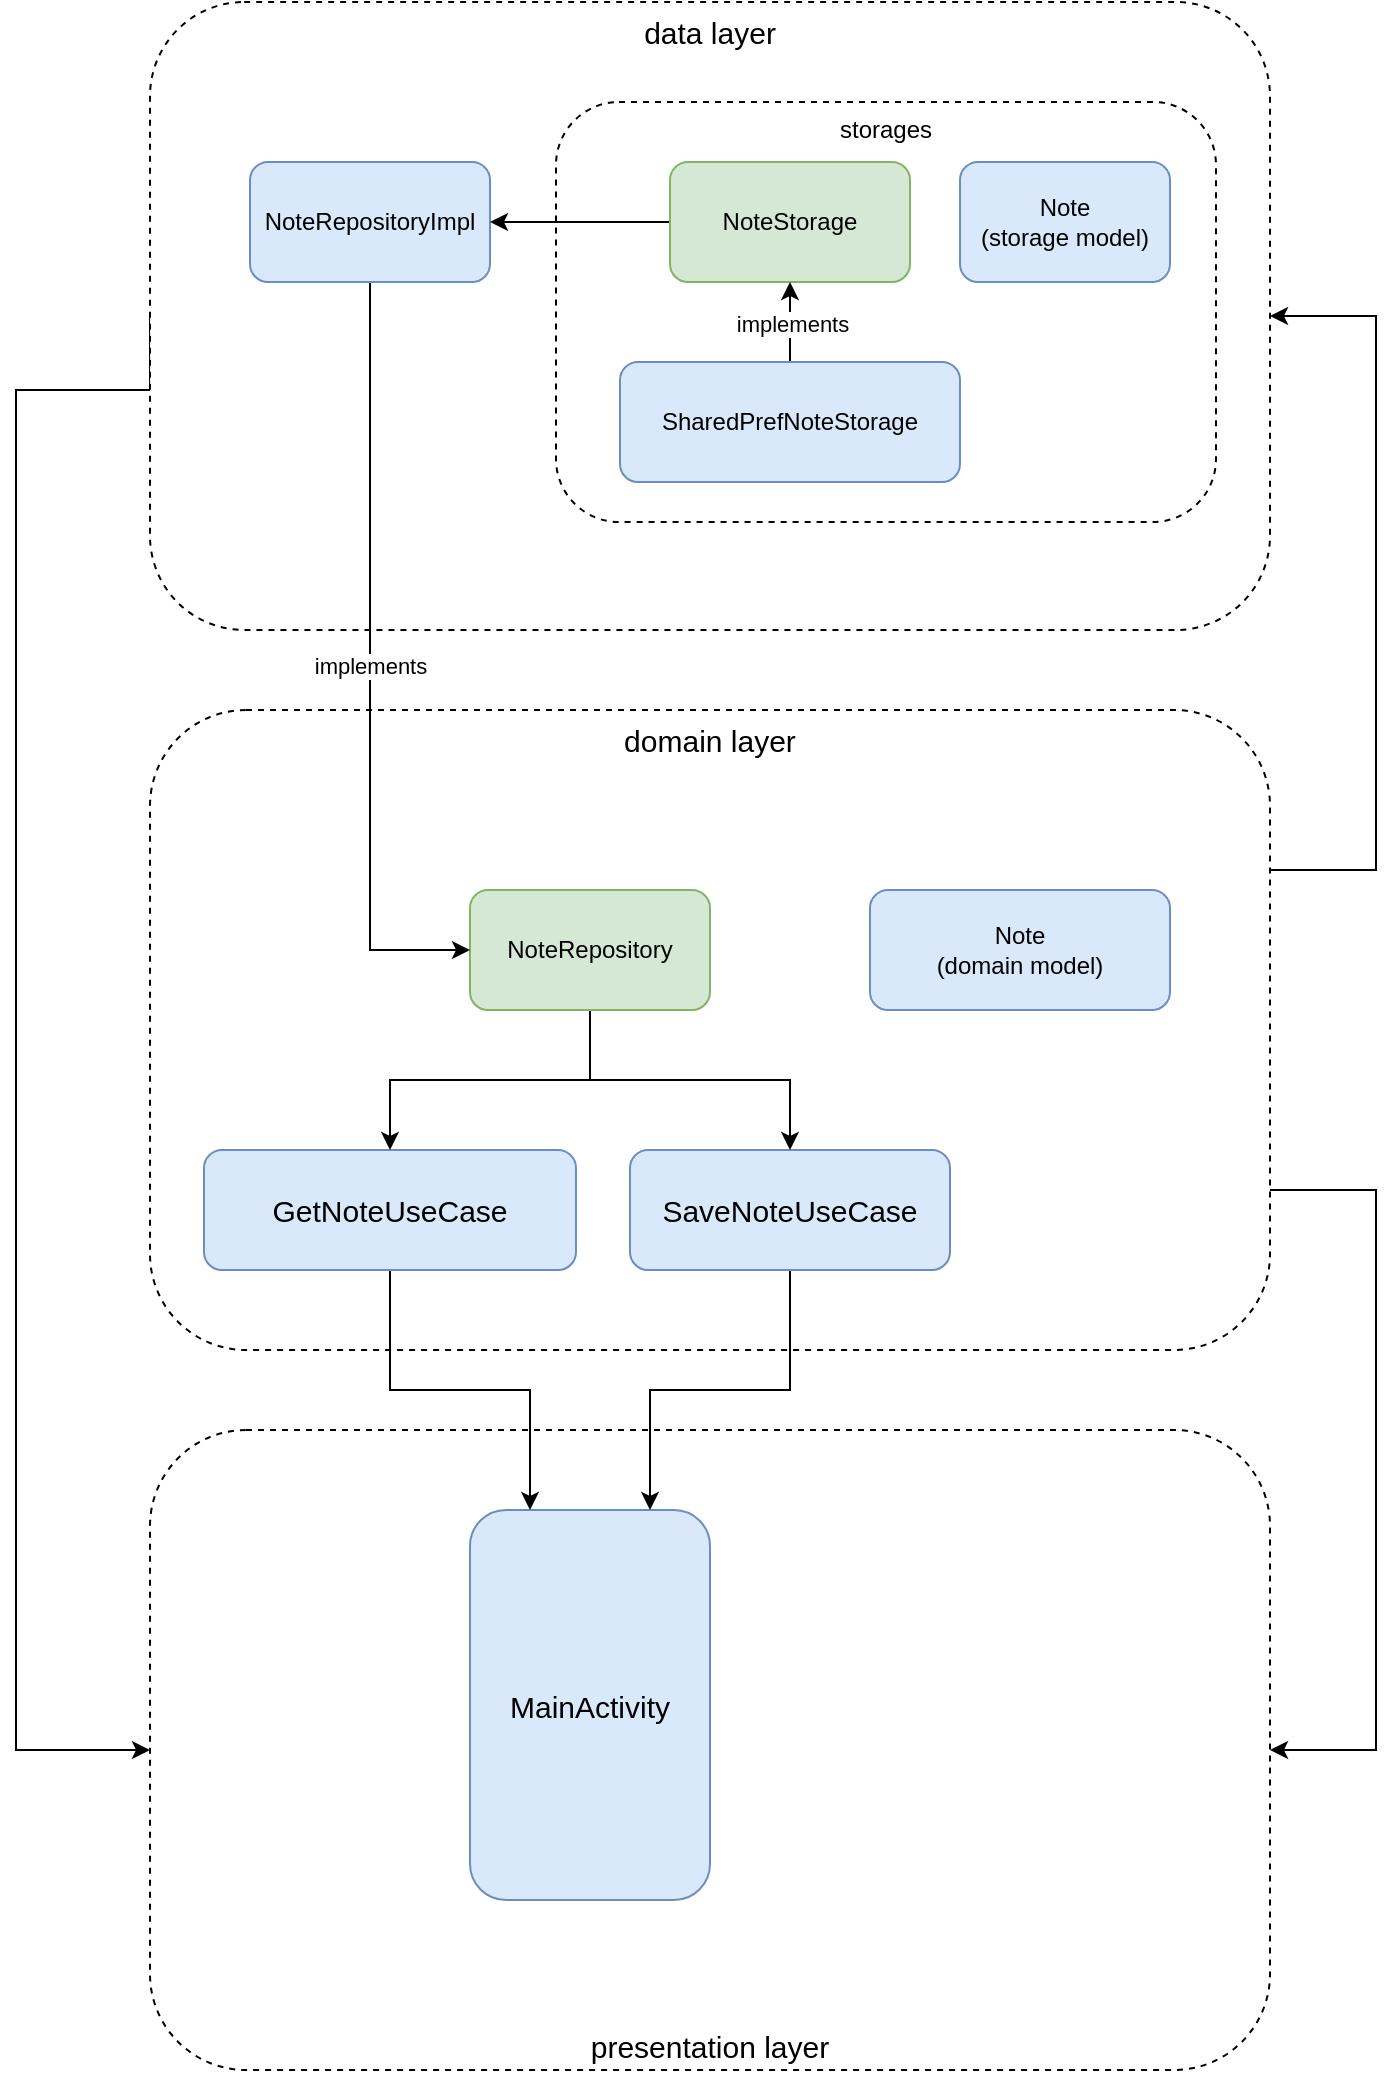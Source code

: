 <mxfile version="19.0.3" type="device"><diagram id="C5RBs43oDa-KdzZeNtuy" name="Page-1"><mxGraphModel dx="1773" dy="672" grid="1" gridSize="10" guides="1" tooltips="1" connect="1" arrows="1" fold="1" page="1" pageScale="1" pageWidth="827" pageHeight="1169" math="0" shadow="0"><root><mxCell id="WIyWlLk6GJQsqaUBKTNV-0"/><mxCell id="WIyWlLk6GJQsqaUBKTNV-1" parent="WIyWlLk6GJQsqaUBKTNV-0"/><mxCell id="vnj55v6ReMXGWEJXNiac-30" style="edgeStyle=orthogonalEdgeStyle;rounded=0;orthogonalLoop=1;jettySize=auto;html=1;exitX=0;exitY=0.5;exitDx=0;exitDy=0;entryX=0;entryY=0.5;entryDx=0;entryDy=0;fontSize=15;" parent="WIyWlLk6GJQsqaUBKTNV-1" source="vnj55v6ReMXGWEJXNiac-8" target="vnj55v6ReMXGWEJXNiac-11" edge="1"><mxGeometry relative="1" as="geometry"><Array as="points"><mxPoint x="-760" y="224"/><mxPoint x="-760" y="904"/></Array></mxGeometry></mxCell><mxCell id="vnj55v6ReMXGWEJXNiac-8" value="data layer" style="rounded=1;whiteSpace=wrap;html=1;verticalAlign=top;fontSize=15;dashed=1;" parent="WIyWlLk6GJQsqaUBKTNV-1" vertex="1"><mxGeometry x="-693" y="30" width="560" height="314" as="geometry"/></mxCell><mxCell id="vnj55v6ReMXGWEJXNiac-32" style="edgeStyle=orthogonalEdgeStyle;rounded=0;orthogonalLoop=1;jettySize=auto;html=1;entryX=1;entryY=0.5;entryDx=0;entryDy=0;fontSize=15;exitX=1;exitY=0.75;exitDx=0;exitDy=0;" parent="WIyWlLk6GJQsqaUBKTNV-1" source="vnj55v6ReMXGWEJXNiac-9" target="vnj55v6ReMXGWEJXNiac-11" edge="1"><mxGeometry relative="1" as="geometry"><mxPoint x="-120" y="580" as="sourcePoint"/><Array as="points"><mxPoint x="-80" y="624"/><mxPoint x="-80" y="904"/></Array></mxGeometry></mxCell><mxCell id="vnj55v6ReMXGWEJXNiac-33" style="edgeStyle=orthogonalEdgeStyle;rounded=0;orthogonalLoop=1;jettySize=auto;html=1;exitX=1;exitY=0.25;exitDx=0;exitDy=0;entryX=1;entryY=0.5;entryDx=0;entryDy=0;fontSize=15;" parent="WIyWlLk6GJQsqaUBKTNV-1" source="vnj55v6ReMXGWEJXNiac-9" target="vnj55v6ReMXGWEJXNiac-8" edge="1"><mxGeometry relative="1" as="geometry"><Array as="points"><mxPoint x="-80" y="464"/><mxPoint x="-80" y="187"/></Array></mxGeometry></mxCell><mxCell id="vnj55v6ReMXGWEJXNiac-9" value="domain layer" style="rounded=1;whiteSpace=wrap;html=1;verticalAlign=top;fontSize=15;dashed=1;" parent="WIyWlLk6GJQsqaUBKTNV-1" vertex="1"><mxGeometry x="-693" y="384" width="560" height="320" as="geometry"/></mxCell><mxCell id="vnj55v6ReMXGWEJXNiac-11" value="presentation layer" style="rounded=1;whiteSpace=wrap;html=1;verticalAlign=bottom;fontSize=15;dashed=1;" parent="WIyWlLk6GJQsqaUBKTNV-1" vertex="1"><mxGeometry x="-693" y="744" width="560" height="320" as="geometry"/></mxCell><mxCell id="vnj55v6ReMXGWEJXNiac-13" value="MainActivity" style="rounded=1;whiteSpace=wrap;html=1;fontSize=15;fillColor=#dae8fc;strokeColor=#6c8ebf;" parent="WIyWlLk6GJQsqaUBKTNV-1" vertex="1"><mxGeometry x="-533" y="784" width="120" height="195" as="geometry"/></mxCell><mxCell id="vnj55v6ReMXGWEJXNiac-14" value="Note&lt;br style=&quot;font-size: 12px;&quot;&gt;(domain model)" style="rounded=1;whiteSpace=wrap;html=1;fontSize=12;fillColor=#dae8fc;strokeColor=#6c8ebf;" parent="WIyWlLk6GJQsqaUBKTNV-1" vertex="1"><mxGeometry x="-333" y="474" width="150" height="60" as="geometry"/></mxCell><mxCell id="vnj55v6ReMXGWEJXNiac-21" style="edgeStyle=orthogonalEdgeStyle;rounded=0;orthogonalLoop=1;jettySize=auto;html=1;exitX=0.5;exitY=1;exitDx=0;exitDy=0;entryX=0.25;entryY=0;entryDx=0;entryDy=0;fontSize=15;" parent="WIyWlLk6GJQsqaUBKTNV-1" source="vnj55v6ReMXGWEJXNiac-15" target="vnj55v6ReMXGWEJXNiac-13" edge="1"><mxGeometry relative="1" as="geometry"/></mxCell><mxCell id="vnj55v6ReMXGWEJXNiac-15" value="GetNoteUseCase" style="rounded=1;whiteSpace=wrap;html=1;fontSize=15;fillColor=#dae8fc;strokeColor=#6c8ebf;" parent="WIyWlLk6GJQsqaUBKTNV-1" vertex="1"><mxGeometry x="-666" y="604" width="186" height="60" as="geometry"/></mxCell><mxCell id="vnj55v6ReMXGWEJXNiac-22" style="edgeStyle=orthogonalEdgeStyle;rounded=0;orthogonalLoop=1;jettySize=auto;html=1;exitX=0.5;exitY=1;exitDx=0;exitDy=0;entryX=0.75;entryY=0;entryDx=0;entryDy=0;fontSize=15;" parent="WIyWlLk6GJQsqaUBKTNV-1" source="vnj55v6ReMXGWEJXNiac-16" target="vnj55v6ReMXGWEJXNiac-13" edge="1"><mxGeometry relative="1" as="geometry"/></mxCell><mxCell id="vnj55v6ReMXGWEJXNiac-16" value="SaveNoteUseCase" style="rounded=1;whiteSpace=wrap;html=1;fontSize=15;fillColor=#dae8fc;strokeColor=#6c8ebf;" parent="WIyWlLk6GJQsqaUBKTNV-1" vertex="1"><mxGeometry x="-453" y="604" width="160" height="60" as="geometry"/></mxCell><mxCell id="vnj55v6ReMXGWEJXNiac-27" style="edgeStyle=orthogonalEdgeStyle;rounded=0;orthogonalLoop=1;jettySize=auto;html=1;exitX=0.5;exitY=1;exitDx=0;exitDy=0;entryX=0.5;entryY=0;entryDx=0;entryDy=0;fontSize=15;" parent="WIyWlLk6GJQsqaUBKTNV-1" source="vnj55v6ReMXGWEJXNiac-24" target="vnj55v6ReMXGWEJXNiac-15" edge="1"><mxGeometry relative="1" as="geometry"/></mxCell><mxCell id="vnj55v6ReMXGWEJXNiac-28" style="edgeStyle=orthogonalEdgeStyle;rounded=0;orthogonalLoop=1;jettySize=auto;html=1;exitX=0.5;exitY=1;exitDx=0;exitDy=0;entryX=0.5;entryY=0;entryDx=0;entryDy=0;fontSize=15;" parent="WIyWlLk6GJQsqaUBKTNV-1" source="vnj55v6ReMXGWEJXNiac-24" target="vnj55v6ReMXGWEJXNiac-16" edge="1"><mxGeometry relative="1" as="geometry"/></mxCell><mxCell id="vnj55v6ReMXGWEJXNiac-24" value="NoteRepository" style="rounded=1;whiteSpace=wrap;html=1;fillColor=#d5e8d4;strokeColor=#82b366;" parent="WIyWlLk6GJQsqaUBKTNV-1" vertex="1"><mxGeometry x="-533" y="474" width="120" height="60" as="geometry"/></mxCell><mxCell id="s_BeRykuZFocmq_BEXav-7" value="implements" style="edgeStyle=orthogonalEdgeStyle;rounded=0;orthogonalLoop=1;jettySize=auto;html=1;exitX=0.5;exitY=1;exitDx=0;exitDy=0;entryX=0;entryY=0.5;entryDx=0;entryDy=0;" edge="1" parent="WIyWlLk6GJQsqaUBKTNV-1" source="vnj55v6ReMXGWEJXNiac-29" target="vnj55v6ReMXGWEJXNiac-24"><mxGeometry relative="1" as="geometry"/></mxCell><mxCell id="vnj55v6ReMXGWEJXNiac-29" value="NoteRepositoryImpl" style="rounded=1;whiteSpace=wrap;html=1;fillColor=#dae8fc;strokeColor=#6c8ebf;" parent="WIyWlLk6GJQsqaUBKTNV-1" vertex="1"><mxGeometry x="-643" y="110" width="120" height="60" as="geometry"/></mxCell><mxCell id="s_BeRykuZFocmq_BEXav-6" value="storages" style="rounded=1;whiteSpace=wrap;html=1;dashed=1;verticalAlign=top;" vertex="1" parent="WIyWlLk6GJQsqaUBKTNV-1"><mxGeometry x="-490" y="80" width="330" height="210" as="geometry"/></mxCell><mxCell id="s_BeRykuZFocmq_BEXav-3" style="edgeStyle=orthogonalEdgeStyle;rounded=0;orthogonalLoop=1;jettySize=auto;html=1;" edge="1" parent="WIyWlLk6GJQsqaUBKTNV-1" source="s_BeRykuZFocmq_BEXav-0" target="vnj55v6ReMXGWEJXNiac-29"><mxGeometry relative="1" as="geometry"/></mxCell><mxCell id="s_BeRykuZFocmq_BEXav-0" value="NoteStorage" style="rounded=1;whiteSpace=wrap;html=1;fillColor=#d5e8d4;strokeColor=#82b366;" vertex="1" parent="WIyWlLk6GJQsqaUBKTNV-1"><mxGeometry x="-433" y="110" width="120" height="60" as="geometry"/></mxCell><mxCell id="s_BeRykuZFocmq_BEXav-4" style="edgeStyle=orthogonalEdgeStyle;rounded=0;orthogonalLoop=1;jettySize=auto;html=1;" edge="1" parent="WIyWlLk6GJQsqaUBKTNV-1" source="s_BeRykuZFocmq_BEXav-1" target="s_BeRykuZFocmq_BEXav-0"><mxGeometry relative="1" as="geometry"/></mxCell><mxCell id="s_BeRykuZFocmq_BEXav-10" value="implements" style="edgeLabel;html=1;align=center;verticalAlign=middle;resizable=0;points=[];" vertex="1" connectable="0" parent="s_BeRykuZFocmq_BEXav-4"><mxGeometry x="-0.052" y="-1" relative="1" as="geometry"><mxPoint as="offset"/></mxGeometry></mxCell><mxCell id="s_BeRykuZFocmq_BEXav-1" value="SharedPrefNoteStorage" style="rounded=1;whiteSpace=wrap;html=1;fillColor=#dae8fc;strokeColor=#6c8ebf;" vertex="1" parent="WIyWlLk6GJQsqaUBKTNV-1"><mxGeometry x="-458" y="210" width="170" height="60" as="geometry"/></mxCell><mxCell id="s_BeRykuZFocmq_BEXav-11" value="Note&lt;br style=&quot;font-size: 12px;&quot;&gt;(storage model)" style="rounded=1;whiteSpace=wrap;html=1;fontSize=12;fillColor=#dae8fc;strokeColor=#6c8ebf;" vertex="1" parent="WIyWlLk6GJQsqaUBKTNV-1"><mxGeometry x="-288" y="110" width="105" height="60" as="geometry"/></mxCell></root></mxGraphModel></diagram></mxfile>
